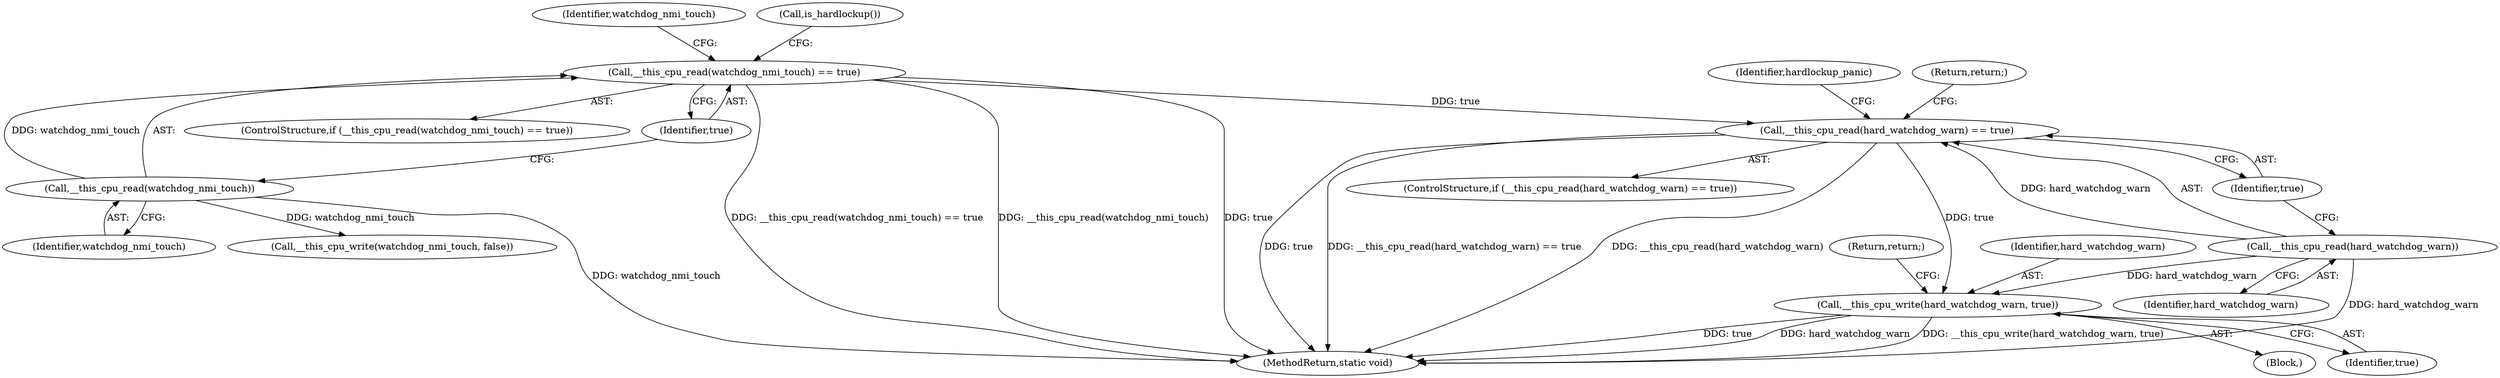 digraph "0_linux_a8b0ca17b80e92faab46ee7179ba9e99ccb61233_71@API" {
"1000133" [label="(Call,__this_cpu_read(hard_watchdog_warn) == true)"];
"1000134" [label="(Call,__this_cpu_read(hard_watchdog_warn))"];
"1000116" [label="(Call,__this_cpu_read(watchdog_nmi_touch) == true)"];
"1000117" [label="(Call,__this_cpu_read(watchdog_nmi_touch))"];
"1000148" [label="(Call,__this_cpu_write(hard_watchdog_warn, true))"];
"1000118" [label="(Identifier,watchdog_nmi_touch)"];
"1000149" [label="(Identifier,hard_watchdog_warn)"];
"1000139" [label="(Identifier,hardlockup_panic)"];
"1000119" [label="(Identifier,true)"];
"1000132" [label="(ControlStructure,if (__this_cpu_read(hard_watchdog_warn) == true))"];
"1000156" [label="(MethodReturn,static void)"];
"1000134" [label="(Call,__this_cpu_read(hard_watchdog_warn))"];
"1000122" [label="(Identifier,watchdog_nmi_touch)"];
"1000115" [label="(ControlStructure,if (__this_cpu_read(watchdog_nmi_touch) == true))"];
"1000126" [label="(Call,is_hardlockup())"];
"1000117" [label="(Call,__this_cpu_read(watchdog_nmi_touch))"];
"1000150" [label="(Identifier,true)"];
"1000135" [label="(Identifier,hard_watchdog_warn)"];
"1000136" [label="(Identifier,true)"];
"1000116" [label="(Call,__this_cpu_read(watchdog_nmi_touch) == true)"];
"1000133" [label="(Call,__this_cpu_read(hard_watchdog_warn) == true)"];
"1000127" [label="(Block,)"];
"1000121" [label="(Call,__this_cpu_write(watchdog_nmi_touch, false))"];
"1000137" [label="(Return,return;)"];
"1000148" [label="(Call,__this_cpu_write(hard_watchdog_warn, true))"];
"1000151" [label="(Return,return;)"];
"1000133" -> "1000132"  [label="AST: "];
"1000133" -> "1000136"  [label="CFG: "];
"1000134" -> "1000133"  [label="AST: "];
"1000136" -> "1000133"  [label="AST: "];
"1000137" -> "1000133"  [label="CFG: "];
"1000139" -> "1000133"  [label="CFG: "];
"1000133" -> "1000156"  [label="DDG: __this_cpu_read(hard_watchdog_warn) == true"];
"1000133" -> "1000156"  [label="DDG: __this_cpu_read(hard_watchdog_warn)"];
"1000133" -> "1000156"  [label="DDG: true"];
"1000134" -> "1000133"  [label="DDG: hard_watchdog_warn"];
"1000116" -> "1000133"  [label="DDG: true"];
"1000133" -> "1000148"  [label="DDG: true"];
"1000134" -> "1000135"  [label="CFG: "];
"1000135" -> "1000134"  [label="AST: "];
"1000136" -> "1000134"  [label="CFG: "];
"1000134" -> "1000156"  [label="DDG: hard_watchdog_warn"];
"1000134" -> "1000148"  [label="DDG: hard_watchdog_warn"];
"1000116" -> "1000115"  [label="AST: "];
"1000116" -> "1000119"  [label="CFG: "];
"1000117" -> "1000116"  [label="AST: "];
"1000119" -> "1000116"  [label="AST: "];
"1000122" -> "1000116"  [label="CFG: "];
"1000126" -> "1000116"  [label="CFG: "];
"1000116" -> "1000156"  [label="DDG: __this_cpu_read(watchdog_nmi_touch)"];
"1000116" -> "1000156"  [label="DDG: true"];
"1000116" -> "1000156"  [label="DDG: __this_cpu_read(watchdog_nmi_touch) == true"];
"1000117" -> "1000116"  [label="DDG: watchdog_nmi_touch"];
"1000117" -> "1000118"  [label="CFG: "];
"1000118" -> "1000117"  [label="AST: "];
"1000119" -> "1000117"  [label="CFG: "];
"1000117" -> "1000156"  [label="DDG: watchdog_nmi_touch"];
"1000117" -> "1000121"  [label="DDG: watchdog_nmi_touch"];
"1000148" -> "1000127"  [label="AST: "];
"1000148" -> "1000150"  [label="CFG: "];
"1000149" -> "1000148"  [label="AST: "];
"1000150" -> "1000148"  [label="AST: "];
"1000151" -> "1000148"  [label="CFG: "];
"1000148" -> "1000156"  [label="DDG: true"];
"1000148" -> "1000156"  [label="DDG: hard_watchdog_warn"];
"1000148" -> "1000156"  [label="DDG: __this_cpu_write(hard_watchdog_warn, true)"];
}
